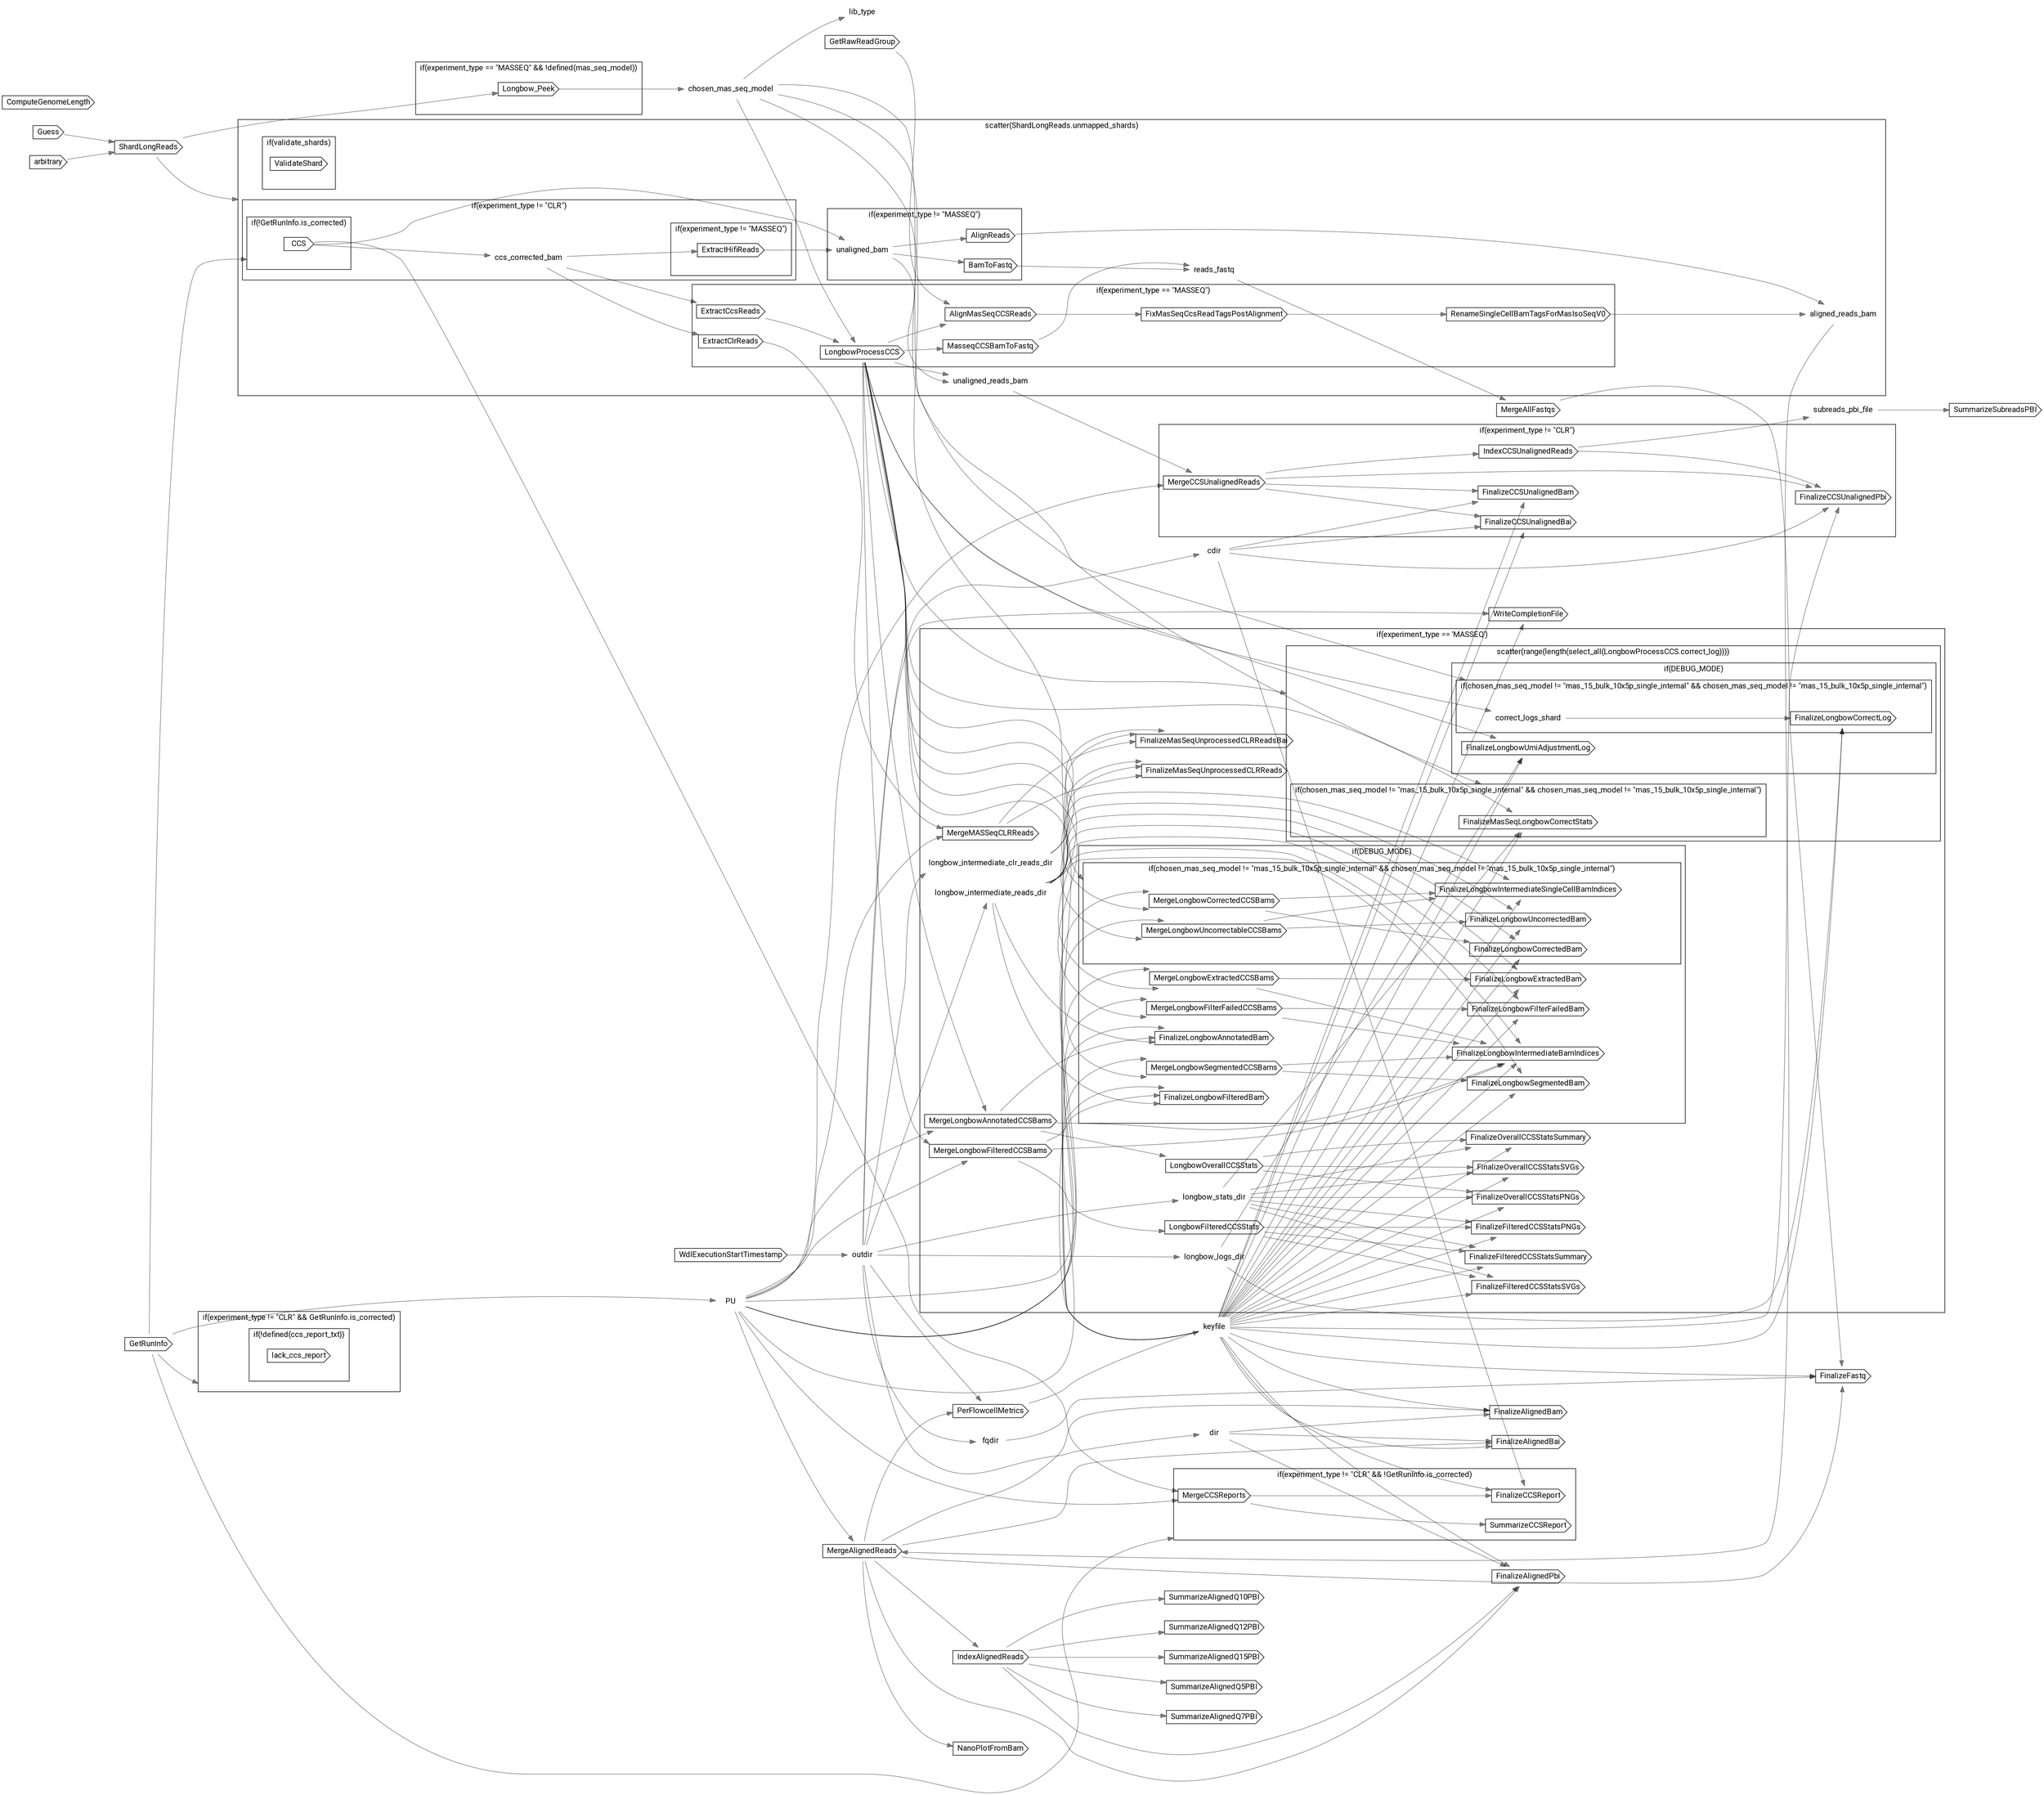 // PBFlowcell
digraph {
	compound=true rankdir=LR
	node [fontname=Roboto]
	edge [color="#00000080"]
	"call-WdlExecutionStartTimestamp" [label=WdlExecutionStartTimestamp shape=cds]
	"decl-outdir" [label=outdir shape=plaintext]
	"call-GetRunInfo" [label=GetRunInfo shape=cds]
	"decl-PU" [label=PU shape=plaintext]
	"call-GetRawReadGroup" [label=GetRawReadGroup shape=cds]
	subgraph "cluster-if-L81C5" {
		fontname=Roboto label="if(experiment_type != \"CLR\" && GetRunInfo.is_corrected)" rank=same
		subgraph "cluster-if-L82C9" {
			fontname=Roboto label="if(!defined(ccs_report_txt))" rank=same
			"call-lack_ccs_report" [label=lack_ccs_report shape=cds]
			"if-L82C9" [label="" height=0 margin=0 style=invis width=0]
		}
		"if-L81C5" [label="" height=0 margin=0 style=invis width=0]
	}
	"call-Guess" [label=Guess shape=cds]
	"call-arbitrary" [label=arbitrary shape=cds]
	"call-ShardLongReads" [label=ShardLongReads shape=cds]
	subgraph "cluster-if-L103C5" {
		fontname=Roboto label="if(experiment_type == \"MASSEQ\" && !defined(mas_seq_model))" rank=same
		"call-Longbow_Peek" [label=Longbow_Peek shape=cds]
		"if-L103C5" [label="" height=0 margin=0 style=invis width=0]
	}
	"decl-chosen_mas_seq_model" [label=chosen_mas_seq_model shape=plaintext]
	subgraph "cluster-scatter-L112C5-unmapped_shard" {
		fontname=Roboto label="scatter(ShardLongReads.unmapped_shards)" rank=same
		subgraph "cluster-if-L114C9" {
			fontname=Roboto label="if(validate_shards)" rank=same
			"call-ValidateShard" [label=ValidateShard shape=cds]
			"if-L114C9" [label="" height=0 margin=0 style=invis width=0]
		}
		subgraph "cluster-if-L115C9" {
			fontname=Roboto label="if(experiment_type != \"CLR\")" rank=same
			subgraph "cluster-if-L116C13" {
				fontname=Roboto label="if(!GetRunInfo.is_corrected)" rank=same
				"call-CCS" [label=CCS shape=cds]
				"if-L116C13" [label="" height=0 margin=0 style=invis width=0]
			}
			"decl-ccs_corrected_bam" [label=ccs_corrected_bam shape=plaintext]
			subgraph "cluster-if-L120C13" {
				fontname=Roboto label="if(experiment_type != \"MASSEQ\")" rank=same
				"call-ExtractHifiReads" [label=ExtractHifiReads shape=cds]
				"if-L120C13" [label="" height=0 margin=0 style=invis width=0]
			}
			"if-L115C9" [label="" height=0 margin=0 style=invis width=0]
		}
		subgraph "cluster-if-L131C9" {
			fontname=Roboto label="if(experiment_type == \"MASSEQ\")" rank=same
			"call-ExtractCcsReads" [label=ExtractCcsReads shape=cds]
			"call-ExtractClrReads" [label=ExtractClrReads shape=cds]
			"call-LongbowProcessCCS" [label=LongbowProcessCCS shape=cds]
			"call-AlignMasSeqCCSReads" [label=AlignMasSeqCCSReads shape=cds]
			"call-MasseqCCSBamToFastq" [label=MasseqCCSBamToFastq shape=cds]
			"call-FixMasSeqCcsReadTagsPostAlignment" [label=FixMasSeqCcsReadTagsPostAlignment shape=cds]
			"call-RenameSingleCellBamTagsForMasIsoSeqV0" [label=RenameSingleCellBamTagsForMasIsoSeqV0 shape=cds]
			"if-L131C9" [label="" height=0 margin=0 style=invis width=0]
		}
		subgraph "cluster-if-L187C9" {
			fontname=Roboto label="if(experiment_type != \"MASSEQ\")" rank=same
			"decl-unaligned_bam" [label=unaligned_bam shape=plaintext]
			"call-AlignReads" [label=AlignReads shape=cds]
			"call-BamToFastq" [label=BamToFastq shape=cds]
			"if-L187C9" [label="" height=0 margin=0 style=invis width=0]
		}
		"decl-unaligned_reads_bam" [label=unaligned_reads_bam shape=plaintext]
		"decl-aligned_reads_bam" [label=aligned_reads_bam shape=plaintext]
		"decl-reads_fastq" [label=reads_fastq shape=plaintext]
		"scatter-L112C5-unmapped_shard" [label="" height=0 margin=0 style=invis width=0]
	}
	"call-MergeAllFastqs" [label=MergeAllFastqs shape=cds]
	"call-MergeAlignedReads" [label=MergeAlignedReads shape=cds]
	"call-IndexAlignedReads" [label=IndexAlignedReads shape=cds]
	"call-PerFlowcellMetrics" [label=PerFlowcellMetrics shape=cds]
	"decl-keyfile" [label=keyfile shape=plaintext]
	"decl-cdir" [label=cdir shape=plaintext]
	subgraph "cluster-if-L229C5" {
		fontname=Roboto label="if(experiment_type != \"CLR\")" rank=same
		"call-MergeCCSUnalignedReads" [label=MergeCCSUnalignedReads shape=cds]
		"call-IndexCCSUnalignedReads" [label=IndexCCSUnalignedReads shape=cds]
		"call-FinalizeCCSUnalignedBam" [label=FinalizeCCSUnalignedBam shape=cds]
		"call-FinalizeCCSUnalignedBai" [label=FinalizeCCSUnalignedBai shape=cds]
		"call-FinalizeCCSUnalignedPbi" [label=FinalizeCCSUnalignedPbi shape=cds]
		"if-L229C5" [label="" height=0 margin=0 style=invis width=0]
	}
	subgraph "cluster-if-L245C5" {
		fontname=Roboto label="if(experiment_type != \"CLR\" && !GetRunInfo.is_corrected)" rank=same
		"call-MergeCCSReports" [label=MergeCCSReports shape=cds]
		"call-SummarizeCCSReport" [label=SummarizeCCSReport shape=cds]
		"call-FinalizeCCSReport" [label=FinalizeCCSReport shape=cds]
		"if-L245C5" [label="" height=0 margin=0 style=invis width=0]
	}
	subgraph "cluster-if-L252C5" {
		fontname=Roboto label="if(experiment_type == 'MASSEQ')" rank=same
		"decl-longbow_stats_dir" [label=longbow_stats_dir shape=plaintext]
		"call-MergeLongbowAnnotatedCCSBams" [label=MergeLongbowAnnotatedCCSBams shape=cds]
		"call-MergeLongbowFilteredCCSBams" [label=MergeLongbowFilteredCCSBams shape=cds]
		"call-LongbowOverallCCSStats" [label=LongbowOverallCCSStats shape=cds]
		"call-FinalizeOverallCCSStatsPNGs" [label=FinalizeOverallCCSStatsPNGs shape=cds]
		"call-FinalizeOverallCCSStatsSVGs" [label=FinalizeOverallCCSStatsSVGs shape=cds]
		"call-FinalizeOverallCCSStatsSummary" [label=FinalizeOverallCCSStatsSummary shape=cds]
		"call-LongbowFilteredCCSStats" [label=LongbowFilteredCCSStats shape=cds]
		"call-FinalizeFilteredCCSStatsPNGs" [label=FinalizeFilteredCCSStatsPNGs shape=cds]
		"call-FinalizeFilteredCCSStatsSVGs" [label=FinalizeFilteredCCSStatsSVGs shape=cds]
		"call-FinalizeFilteredCCSStatsSummary" [label=FinalizeFilteredCCSStatsSummary shape=cds]
		"decl-longbow_intermediate_reads_dir" [label=longbow_intermediate_reads_dir shape=plaintext]
		subgraph "cluster-if-L274C9" {
			fontname=Roboto label="if(DEBUG_MODE)" rank=same
			"call-MergeLongbowSegmentedCCSBams" [label=MergeLongbowSegmentedCCSBams shape=cds]
			"call-MergeLongbowFilterFailedCCSBams" [label=MergeLongbowFilterFailedCCSBams shape=cds]
			"call-MergeLongbowExtractedCCSBams" [label=MergeLongbowExtractedCCSBams shape=cds]
			"call-FinalizeLongbowAnnotatedBam" [label=FinalizeLongbowAnnotatedBam shape=cds]
			"call-FinalizeLongbowSegmentedBam" [label=FinalizeLongbowSegmentedBam shape=cds]
			"call-FinalizeLongbowFilteredBam" [label=FinalizeLongbowFilteredBam shape=cds]
			"call-FinalizeLongbowFilterFailedBam" [label=FinalizeLongbowFilterFailedBam shape=cds]
			"call-FinalizeLongbowExtractedBam" [label=FinalizeLongbowExtractedBam shape=cds]
			"call-FinalizeLongbowIntermediateBamIndices" [label=FinalizeLongbowIntermediateBamIndices shape=cds]
			subgraph "cluster-if-L288C13" {
				fontname=Roboto label="if(chosen_mas_seq_model != \"mas_15_bulk_10x5p_single_internal\" && chosen_mas_seq_model != \"mas_15_bulk_10x5p_single_internal\")" rank=same
				"call-MergeLongbowCorrectedCCSBams" [label=MergeLongbowCorrectedCCSBams shape=cds]
				"call-MergeLongbowUncorrectableCCSBams" [label=MergeLongbowUncorrectableCCSBams shape=cds]
				"call-FinalizeLongbowCorrectedBam" [label=FinalizeLongbowCorrectedBam shape=cds]
				"call-FinalizeLongbowUncorrectedBam" [label=FinalizeLongbowUncorrectedBam shape=cds]
				"call-FinalizeLongbowIntermediateSingleCellBamIndices" [label=FinalizeLongbowIntermediateSingleCellBamIndices shape=cds]
				"if-L288C13" [label="" height=0 margin=0 style=invis width=0]
			}
			"if-L274C9" [label="" height=0 margin=0 style=invis width=0]
		}
		"call-MergeMASSeqCLRReads" [label=MergeMASSeqCLRReads shape=cds]
		"decl-longbow_intermediate_clr_reads_dir" [label=longbow_intermediate_clr_reads_dir shape=plaintext]
		"call-FinalizeMasSeqUnprocessedCLRReads" [label=FinalizeMasSeqUnprocessedCLRReads shape=cds]
		"call-FinalizeMasSeqUnprocessedCLRReadsBai" [label=FinalizeMasSeqUnprocessedCLRReadsBai shape=cds]
		"decl-longbow_logs_dir" [label=longbow_logs_dir shape=plaintext]
		subgraph "cluster-scatter-L305C9-i_1" {
			fontname=Roboto label="scatter(range(length(select_all(LongbowProcessCCS.correct_log))))" rank=same
			subgraph "cluster-if-L308C13" {
				fontname=Roboto label="if(chosen_mas_seq_model != \"mas_15_bulk_10x5p_single_internal\" && chosen_mas_seq_model != \"mas_15_bulk_10x5p_single_internal\")" rank=same
				"call-FinalizeMasSeqLongbowCorrectStats" [label=FinalizeMasSeqLongbowCorrectStats shape=cds]
				"if-L308C13" [label="" height=0 margin=0 style=invis width=0]
			}
			subgraph "cluster-if-L313C13" {
				fontname=Roboto label="if(DEBUG_MODE)" rank=same
				"call-FinalizeLongbowUmiAdjustmentLog" [label=FinalizeLongbowUmiAdjustmentLog shape=cds]
				subgraph "cluster-if-L316C17" {
					fontname=Roboto label="if(chosen_mas_seq_model != \"mas_15_bulk_10x5p_single_internal\" && chosen_mas_seq_model != \"mas_15_bulk_10x5p_single_internal\")" rank=same
					"decl-correct_logs_shard" [label=correct_logs_shard shape=plaintext]
					"call-FinalizeLongbowCorrectLog" [label=FinalizeLongbowCorrectLog shape=cds]
					"if-L316C17" [label="" height=0 margin=0 style=invis width=0]
				}
				"if-L313C13" [label="" height=0 margin=0 style=invis width=0]
			}
			"scatter-L305C9-i_1" [label="" height=0 margin=0 style=invis width=0]
		}
		"if-L252C5" [label="" height=0 margin=0 style=invis width=0]
	}
	"decl-subreads_pbi_file" [label=subreads_pbi_file shape=plaintext]
	"call-SummarizeSubreadsPBI" [label=SummarizeSubreadsPBI shape=cds]
	"call-SummarizeAlignedQ5PBI" [label=SummarizeAlignedQ5PBI shape=cds]
	"call-SummarizeAlignedQ7PBI" [label=SummarizeAlignedQ7PBI shape=cds]
	"call-SummarizeAlignedQ10PBI" [label=SummarizeAlignedQ10PBI shape=cds]
	"call-SummarizeAlignedQ12PBI" [label=SummarizeAlignedQ12PBI shape=cds]
	"call-SummarizeAlignedQ15PBI" [label=SummarizeAlignedQ15PBI shape=cds]
	"call-NanoPlotFromBam" [label=NanoPlotFromBam shape=cds]
	"call-ComputeGenomeLength" [label=ComputeGenomeLength shape=cds]
	"decl-dir" [label=dir shape=plaintext]
	"call-FinalizeAlignedBam" [label=FinalizeAlignedBam shape=cds]
	"call-FinalizeAlignedBai" [label=FinalizeAlignedBai shape=cds]
	"call-FinalizeAlignedPbi" [label=FinalizeAlignedPbi shape=cds]
	"decl-fqdir" [label=fqdir shape=plaintext]
	"call-FinalizeFastq" [label=FinalizeFastq shape=cds]
	"decl-lib_type" [label=lib_type shape=plaintext]
	"call-WriteCompletionFile" [label=WriteCompletionFile shape=cds]
	"call-WdlExecutionStartTimestamp" -> "decl-outdir"
	"call-GetRunInfo" -> "decl-PU"
	"call-GetRunInfo" -> "if-L81C5" [lhead="cluster-if-L81C5"]
	"call-arbitrary" -> "call-ShardLongReads"
	"call-Guess" -> "call-ShardLongReads"
	"call-ShardLongReads" -> "call-Longbow_Peek"
	"call-Longbow_Peek" -> "decl-chosen_mas_seq_model"
	"call-ShardLongReads" -> "scatter-L112C5-unmapped_shard" [lhead="cluster-scatter-L112C5-unmapped_shard"]
	"call-GetRunInfo" -> "if-L116C13" [lhead="cluster-if-L116C13"]
	"call-CCS" -> "decl-ccs_corrected_bam"
	"decl-ccs_corrected_bam" -> "call-ExtractHifiReads"
	"decl-ccs_corrected_bam" -> "call-ExtractCcsReads"
	"decl-ccs_corrected_bam" -> "call-ExtractClrReads"
	"call-ExtractCcsReads" -> "call-LongbowProcessCCS"
	"decl-chosen_mas_seq_model" -> "call-LongbowProcessCCS"
	"call-GetRawReadGroup" -> "call-AlignMasSeqCCSReads"
	"call-LongbowProcessCCS" -> "call-AlignMasSeqCCSReads"
	"call-LongbowProcessCCS" -> "call-MasseqCCSBamToFastq"
	"call-AlignMasSeqCCSReads" -> "call-FixMasSeqCcsReadTagsPostAlignment"
	"call-FixMasSeqCcsReadTagsPostAlignment" -> "call-RenameSingleCellBamTagsForMasIsoSeqV0"
	"call-ExtractHifiReads" -> "decl-unaligned_bam"
	"call-CCS" -> "decl-unaligned_bam"
	"decl-unaligned_bam" -> "call-AlignReads"
	"decl-unaligned_bam" -> "call-BamToFastq"
	"call-LongbowProcessCCS" -> "decl-unaligned_reads_bam"
	"decl-unaligned_bam" -> "decl-unaligned_reads_bam"
	"call-RenameSingleCellBamTagsForMasIsoSeqV0" -> "decl-aligned_reads_bam"
	"call-AlignReads" -> "decl-aligned_reads_bam"
	"call-MasseqCCSBamToFastq" -> "decl-reads_fastq"
	"call-BamToFastq" -> "decl-reads_fastq"
	"decl-reads_fastq" -> "call-MergeAllFastqs"
	"decl-aligned_reads_bam" -> "call-MergeAlignedReads"
	"decl-PU" -> "call-MergeAlignedReads"
	"call-MergeAlignedReads" -> "call-IndexAlignedReads"
	"decl-outdir" -> "call-PerFlowcellMetrics"
	"call-MergeAlignedReads" -> "call-PerFlowcellMetrics"
	"call-PerFlowcellMetrics" -> "decl-keyfile"
	"decl-outdir" -> "decl-cdir"
	"decl-unaligned_reads_bam" -> "call-MergeCCSUnalignedReads"
	"decl-PU" -> "call-MergeCCSUnalignedReads"
	"call-MergeCCSUnalignedReads" -> "call-IndexCCSUnalignedReads"
	"decl-cdir" -> "call-FinalizeCCSUnalignedBam"
	"call-MergeCCSUnalignedReads" -> "call-FinalizeCCSUnalignedBam"
	"decl-keyfile" -> "call-FinalizeCCSUnalignedBam"
	"decl-cdir" -> "call-FinalizeCCSUnalignedBai"
	"call-MergeCCSUnalignedReads" -> "call-FinalizeCCSUnalignedBai"
	"decl-keyfile" -> "call-FinalizeCCSUnalignedBai"
	"decl-cdir" -> "call-FinalizeCCSUnalignedPbi"
	"call-MergeCCSUnalignedReads" -> "call-FinalizeCCSUnalignedPbi"
	"decl-keyfile" -> "call-FinalizeCCSUnalignedPbi"
	"call-IndexCCSUnalignedReads" -> "call-FinalizeCCSUnalignedPbi"
	"call-GetRunInfo" -> "if-L245C5" [lhead="cluster-if-L245C5"]
	"call-CCS" -> "call-MergeCCSReports"
	"decl-PU" -> "call-MergeCCSReports"
	"call-MergeCCSReports" -> "call-SummarizeCCSReport"
	"decl-cdir" -> "call-FinalizeCCSReport"
	"decl-keyfile" -> "call-FinalizeCCSReport"
	"call-MergeCCSReports" -> "call-FinalizeCCSReport"
	"decl-outdir" -> "decl-longbow_stats_dir"
	"call-LongbowProcessCCS" -> "call-MergeLongbowAnnotatedCCSBams"
	"decl-PU" -> "call-MergeLongbowAnnotatedCCSBams"
	"call-LongbowProcessCCS" -> "call-MergeLongbowFilteredCCSBams"
	"decl-PU" -> "call-MergeLongbowFilteredCCSBams"
	"call-MergeLongbowAnnotatedCCSBams" -> "call-LongbowOverallCCSStats"
	"decl-longbow_stats_dir" -> "call-FinalizeOverallCCSStatsPNGs"
	"call-LongbowOverallCCSStats" -> "call-FinalizeOverallCCSStatsPNGs"
	"decl-keyfile" -> "call-FinalizeOverallCCSStatsPNGs"
	"decl-longbow_stats_dir" -> "call-FinalizeOverallCCSStatsSVGs"
	"call-LongbowOverallCCSStats" -> "call-FinalizeOverallCCSStatsSVGs"
	"decl-keyfile" -> "call-FinalizeOverallCCSStatsSVGs"
	"decl-longbow_stats_dir" -> "call-FinalizeOverallCCSStatsSummary"
	"call-LongbowOverallCCSStats" -> "call-FinalizeOverallCCSStatsSummary"
	"decl-keyfile" -> "call-FinalizeOverallCCSStatsSummary"
	"call-MergeLongbowFilteredCCSBams" -> "call-LongbowFilteredCCSStats"
	"decl-longbow_stats_dir" -> "call-FinalizeFilteredCCSStatsPNGs"
	"call-LongbowFilteredCCSStats" -> "call-FinalizeFilteredCCSStatsPNGs"
	"decl-keyfile" -> "call-FinalizeFilteredCCSStatsPNGs"
	"decl-longbow_stats_dir" -> "call-FinalizeFilteredCCSStatsSVGs"
	"call-LongbowFilteredCCSStats" -> "call-FinalizeFilteredCCSStatsSVGs"
	"decl-keyfile" -> "call-FinalizeFilteredCCSStatsSVGs"
	"decl-longbow_stats_dir" -> "call-FinalizeFilteredCCSStatsSummary"
	"call-LongbowFilteredCCSStats" -> "call-FinalizeFilteredCCSStatsSummary"
	"decl-keyfile" -> "call-FinalizeFilteredCCSStatsSummary"
	"decl-outdir" -> "decl-longbow_intermediate_reads_dir"
	"call-LongbowProcessCCS" -> "call-MergeLongbowSegmentedCCSBams"
	"decl-PU" -> "call-MergeLongbowSegmentedCCSBams"
	"call-LongbowProcessCCS" -> "call-MergeLongbowFilterFailedCCSBams"
	"decl-PU" -> "call-MergeLongbowFilterFailedCCSBams"
	"call-LongbowProcessCCS" -> "call-MergeLongbowExtractedCCSBams"
	"decl-PU" -> "call-MergeLongbowExtractedCCSBams"
	"call-MergeLongbowAnnotatedCCSBams" -> "call-FinalizeLongbowAnnotatedBam"
	"decl-keyfile" -> "call-FinalizeLongbowAnnotatedBam"
	"decl-longbow_intermediate_reads_dir" -> "call-FinalizeLongbowAnnotatedBam"
	"call-MergeLongbowSegmentedCCSBams" -> "call-FinalizeLongbowSegmentedBam"
	"decl-keyfile" -> "call-FinalizeLongbowSegmentedBam"
	"decl-longbow_intermediate_reads_dir" -> "call-FinalizeLongbowSegmentedBam"
	"decl-keyfile" -> "call-FinalizeLongbowFilteredBam"
	"call-MergeLongbowFilteredCCSBams" -> "call-FinalizeLongbowFilteredBam"
	"decl-longbow_intermediate_reads_dir" -> "call-FinalizeLongbowFilteredBam"
	"decl-keyfile" -> "call-FinalizeLongbowFilterFailedBam"
	"decl-longbow_intermediate_reads_dir" -> "call-FinalizeLongbowFilterFailedBam"
	"call-MergeLongbowFilterFailedCCSBams" -> "call-FinalizeLongbowFilterFailedBam"
	"call-MergeLongbowExtractedCCSBams" -> "call-FinalizeLongbowExtractedBam"
	"decl-keyfile" -> "call-FinalizeLongbowExtractedBam"
	"decl-longbow_intermediate_reads_dir" -> "call-FinalizeLongbowExtractedBam"
	"call-MergeLongbowFilteredCCSBams" -> "call-FinalizeLongbowIntermediateBamIndices"
	"call-MergeLongbowSegmentedCCSBams" -> "call-FinalizeLongbowIntermediateBamIndices"
	"decl-keyfile" -> "call-FinalizeLongbowIntermediateBamIndices"
	"call-MergeLongbowExtractedCCSBams" -> "call-FinalizeLongbowIntermediateBamIndices"
	"call-MergeLongbowFilterFailedCCSBams" -> "call-FinalizeLongbowIntermediateBamIndices"
	"call-MergeLongbowAnnotatedCCSBams" -> "call-FinalizeLongbowIntermediateBamIndices"
	"decl-longbow_intermediate_reads_dir" -> "call-FinalizeLongbowIntermediateBamIndices"
	"decl-chosen_mas_seq_model" -> "if-L288C13" [lhead="cluster-if-L288C13"]
	"call-LongbowProcessCCS" -> "call-MergeLongbowCorrectedCCSBams"
	"decl-PU" -> "call-MergeLongbowCorrectedCCSBams"
	"call-LongbowProcessCCS" -> "call-MergeLongbowUncorrectableCCSBams"
	"decl-PU" -> "call-MergeLongbowUncorrectableCCSBams"
	"call-MergeLongbowCorrectedCCSBams" -> "call-FinalizeLongbowCorrectedBam"
	"decl-keyfile" -> "call-FinalizeLongbowCorrectedBam"
	"decl-longbow_intermediate_reads_dir" -> "call-FinalizeLongbowCorrectedBam"
	"decl-keyfile" -> "call-FinalizeLongbowUncorrectedBam"
	"call-MergeLongbowUncorrectableCCSBams" -> "call-FinalizeLongbowUncorrectedBam"
	"decl-longbow_intermediate_reads_dir" -> "call-FinalizeLongbowUncorrectedBam"
	"call-MergeLongbowCorrectedCCSBams" -> "call-FinalizeLongbowIntermediateSingleCellBamIndices"
	"decl-keyfile" -> "call-FinalizeLongbowIntermediateSingleCellBamIndices"
	"call-MergeLongbowUncorrectableCCSBams" -> "call-FinalizeLongbowIntermediateSingleCellBamIndices"
	"decl-longbow_intermediate_reads_dir" -> "call-FinalizeLongbowIntermediateSingleCellBamIndices"
	"call-ExtractClrReads" -> "call-MergeMASSeqCLRReads"
	"decl-PU" -> "call-MergeMASSeqCLRReads"
	"decl-outdir" -> "decl-longbow_intermediate_clr_reads_dir"
	"decl-longbow_intermediate_clr_reads_dir" -> "call-FinalizeMasSeqUnprocessedCLRReads"
	"call-MergeMASSeqCLRReads" -> "call-FinalizeMasSeqUnprocessedCLRReads"
	"decl-keyfile" -> "call-FinalizeMasSeqUnprocessedCLRReads"
	"decl-longbow_intermediate_clr_reads_dir" -> "call-FinalizeMasSeqUnprocessedCLRReadsBai"
	"call-MergeMASSeqCLRReads" -> "call-FinalizeMasSeqUnprocessedCLRReadsBai"
	"decl-keyfile" -> "call-FinalizeMasSeqUnprocessedCLRReadsBai"
	"decl-outdir" -> "decl-longbow_logs_dir"
	"call-LongbowProcessCCS" -> "scatter-L305C9-i_1" [lhead="cluster-scatter-L305C9-i_1"]
	"decl-chosen_mas_seq_model" -> "if-L308C13" [lhead="cluster-if-L308C13"]
	"decl-longbow_stats_dir" -> "call-FinalizeMasSeqLongbowCorrectStats"
	"call-LongbowProcessCCS" -> "call-FinalizeMasSeqLongbowCorrectStats"
	"decl-keyfile" -> "call-FinalizeMasSeqLongbowCorrectStats"
	"decl-longbow_logs_dir" -> "call-FinalizeLongbowUmiAdjustmentLog"
	"decl-keyfile" -> "call-FinalizeLongbowUmiAdjustmentLog"
	"call-LongbowProcessCCS" -> "call-FinalizeLongbowUmiAdjustmentLog"
	"decl-chosen_mas_seq_model" -> "if-L316C17" [lhead="cluster-if-L316C17"]
	"call-LongbowProcessCCS" -> "decl-correct_logs_shard"
	"decl-longbow_logs_dir" -> "call-FinalizeLongbowCorrectLog"
	"decl-keyfile" -> "call-FinalizeLongbowCorrectLog"
	"decl-correct_logs_shard" -> "call-FinalizeLongbowCorrectLog"
	"call-IndexCCSUnalignedReads" -> "decl-subreads_pbi_file"
	"decl-subreads_pbi_file" -> "call-SummarizeSubreadsPBI"
	"call-IndexAlignedReads" -> "call-SummarizeAlignedQ5PBI"
	"call-IndexAlignedReads" -> "call-SummarizeAlignedQ7PBI"
	"call-IndexAlignedReads" -> "call-SummarizeAlignedQ10PBI"
	"call-IndexAlignedReads" -> "call-SummarizeAlignedQ12PBI"
	"call-IndexAlignedReads" -> "call-SummarizeAlignedQ15PBI"
	"call-MergeAlignedReads" -> "call-NanoPlotFromBam"
	"decl-outdir" -> "decl-dir"
	"call-MergeAlignedReads" -> "call-FinalizeAlignedBam"
	"decl-keyfile" -> "call-FinalizeAlignedBam"
	"decl-dir" -> "call-FinalizeAlignedBam"
	"call-MergeAlignedReads" -> "call-FinalizeAlignedBai"
	"decl-keyfile" -> "call-FinalizeAlignedBai"
	"decl-dir" -> "call-FinalizeAlignedBai"
	"call-MergeAlignedReads" -> "call-FinalizeAlignedPbi"
	"decl-keyfile" -> "call-FinalizeAlignedPbi"
	"decl-dir" -> "call-FinalizeAlignedPbi"
	"call-IndexAlignedReads" -> "call-FinalizeAlignedPbi"
	"decl-outdir" -> "decl-fqdir"
	"decl-fqdir" -> "call-FinalizeFastq"
	"decl-keyfile" -> "call-FinalizeFastq"
	"call-MergeAllFastqs" -> "call-FinalizeFastq"
	"call-MergeAlignedReads" -> "call-FinalizeFastq"
	"decl-chosen_mas_seq_model" -> "decl-lib_type"
	"decl-outdir" -> "call-WriteCompletionFile"
	"decl-keyfile" -> "call-WriteCompletionFile"
}
